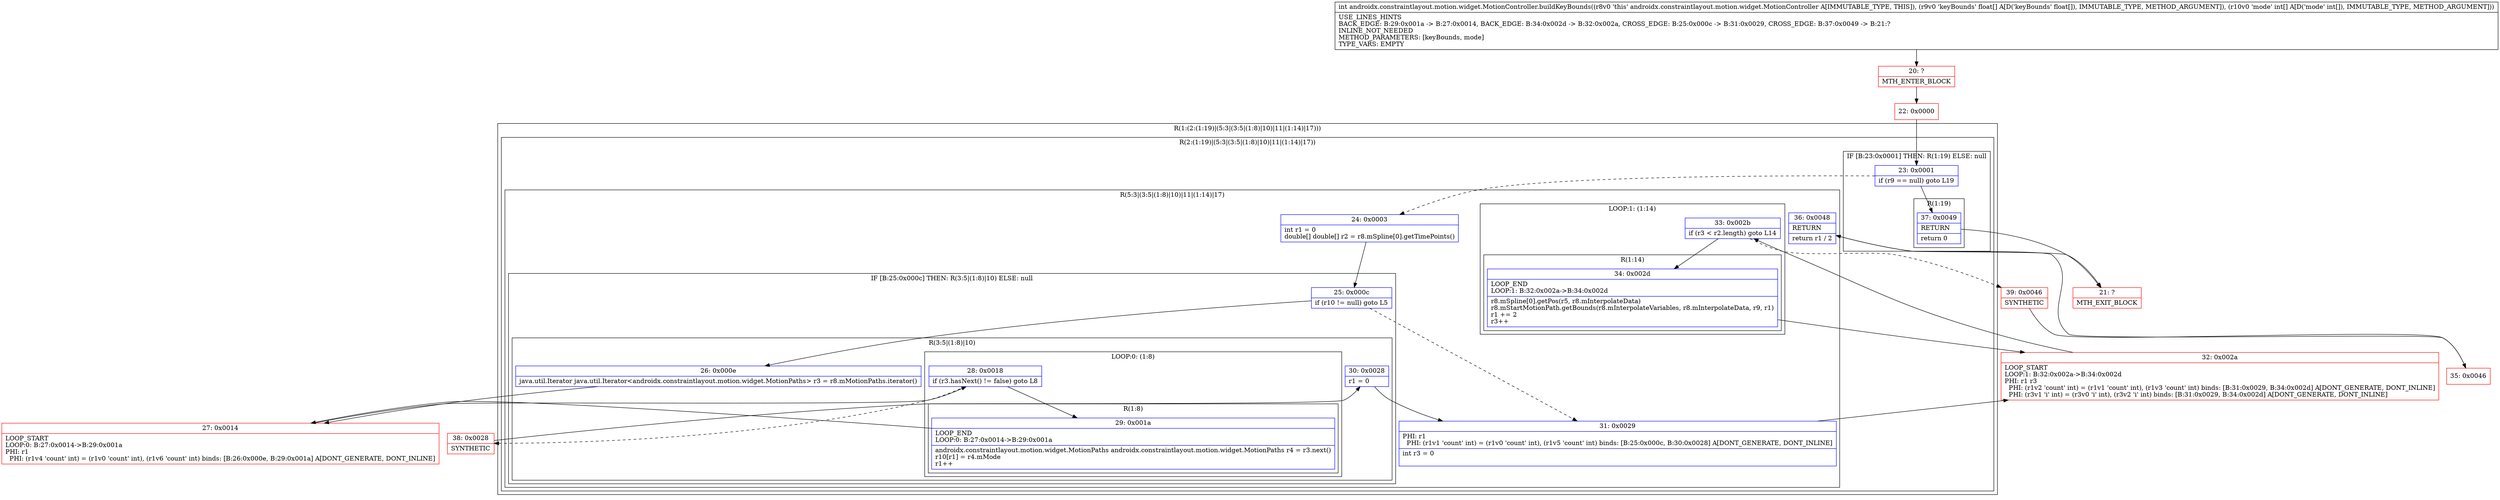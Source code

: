 digraph "CFG forandroidx.constraintlayout.motion.widget.MotionController.buildKeyBounds([F[I)I" {
subgraph cluster_Region_2135658869 {
label = "R(1:(2:(1:19)|(5:3|(3:5|(1:8)|10)|11|(1:14)|17)))";
node [shape=record,color=blue];
subgraph cluster_Region_1245208142 {
label = "R(2:(1:19)|(5:3|(3:5|(1:8)|10)|11|(1:14)|17))";
node [shape=record,color=blue];
subgraph cluster_IfRegion_101156666 {
label = "IF [B:23:0x0001] THEN: R(1:19) ELSE: null";
node [shape=record,color=blue];
Node_23 [shape=record,label="{23\:\ 0x0001|if (r9 == null) goto L19\l}"];
subgraph cluster_Region_2146928921 {
label = "R(1:19)";
node [shape=record,color=blue];
Node_37 [shape=record,label="{37\:\ 0x0049|RETURN\l|return 0\l}"];
}
}
subgraph cluster_Region_571503957 {
label = "R(5:3|(3:5|(1:8)|10)|11|(1:14)|17)";
node [shape=record,color=blue];
Node_24 [shape=record,label="{24\:\ 0x0003|int r1 = 0\ldouble[] double[] r2 = r8.mSpline[0].getTimePoints()\l}"];
subgraph cluster_IfRegion_1553235883 {
label = "IF [B:25:0x000c] THEN: R(3:5|(1:8)|10) ELSE: null";
node [shape=record,color=blue];
Node_25 [shape=record,label="{25\:\ 0x000c|if (r10 != null) goto L5\l}"];
subgraph cluster_Region_1881806284 {
label = "R(3:5|(1:8)|10)";
node [shape=record,color=blue];
Node_26 [shape=record,label="{26\:\ 0x000e|java.util.Iterator java.util.Iterator\<androidx.constraintlayout.motion.widget.MotionPaths\> r3 = r8.mMotionPaths.iterator()\l}"];
subgraph cluster_LoopRegion_653788560 {
label = "LOOP:0: (1:8)";
node [shape=record,color=blue];
Node_28 [shape=record,label="{28\:\ 0x0018|if (r3.hasNext() != false) goto L8\l}"];
subgraph cluster_Region_245172621 {
label = "R(1:8)";
node [shape=record,color=blue];
Node_29 [shape=record,label="{29\:\ 0x001a|LOOP_END\lLOOP:0: B:27:0x0014\-\>B:29:0x001a\l|androidx.constraintlayout.motion.widget.MotionPaths androidx.constraintlayout.motion.widget.MotionPaths r4 = r3.next()\lr10[r1] = r4.mMode\lr1++\l}"];
}
}
Node_30 [shape=record,label="{30\:\ 0x0028|r1 = 0\l}"];
}
}
Node_31 [shape=record,label="{31\:\ 0x0029|PHI: r1 \l  PHI: (r1v1 'count' int) = (r1v0 'count' int), (r1v5 'count' int) binds: [B:25:0x000c, B:30:0x0028] A[DONT_GENERATE, DONT_INLINE]\l|int r3 = 0\l\l}"];
subgraph cluster_LoopRegion_797339606 {
label = "LOOP:1: (1:14)";
node [shape=record,color=blue];
Node_33 [shape=record,label="{33\:\ 0x002b|if (r3 \< r2.length) goto L14\l}"];
subgraph cluster_Region_976648254 {
label = "R(1:14)";
node [shape=record,color=blue];
Node_34 [shape=record,label="{34\:\ 0x002d|LOOP_END\lLOOP:1: B:32:0x002a\-\>B:34:0x002d\l|r8.mSpline[0].getPos(r5, r8.mInterpolateData)\lr8.mStartMotionPath.getBounds(r8.mInterpolateVariables, r8.mInterpolateData, r9, r1)\lr1 += 2\lr3++\l}"];
}
}
Node_36 [shape=record,label="{36\:\ 0x0048|RETURN\l|return r1 \/ 2\l}"];
}
}
}
Node_20 [shape=record,color=red,label="{20\:\ ?|MTH_ENTER_BLOCK\l}"];
Node_22 [shape=record,color=red,label="{22\:\ 0x0000}"];
Node_27 [shape=record,color=red,label="{27\:\ 0x0014|LOOP_START\lLOOP:0: B:27:0x0014\-\>B:29:0x001a\lPHI: r1 \l  PHI: (r1v4 'count' int) = (r1v0 'count' int), (r1v6 'count' int) binds: [B:26:0x000e, B:29:0x001a] A[DONT_GENERATE, DONT_INLINE]\l}"];
Node_38 [shape=record,color=red,label="{38\:\ 0x0028|SYNTHETIC\l}"];
Node_32 [shape=record,color=red,label="{32\:\ 0x002a|LOOP_START\lLOOP:1: B:32:0x002a\-\>B:34:0x002d\lPHI: r1 r3 \l  PHI: (r1v2 'count' int) = (r1v1 'count' int), (r1v3 'count' int) binds: [B:31:0x0029, B:34:0x002d] A[DONT_GENERATE, DONT_INLINE]\l  PHI: (r3v1 'i' int) = (r3v0 'i' int), (r3v2 'i' int) binds: [B:31:0x0029, B:34:0x002d] A[DONT_GENERATE, DONT_INLINE]\l}"];
Node_39 [shape=record,color=red,label="{39\:\ 0x0046|SYNTHETIC\l}"];
Node_35 [shape=record,color=red,label="{35\:\ 0x0046}"];
Node_21 [shape=record,color=red,label="{21\:\ ?|MTH_EXIT_BLOCK\l}"];
MethodNode[shape=record,label="{int androidx.constraintlayout.motion.widget.MotionController.buildKeyBounds((r8v0 'this' androidx.constraintlayout.motion.widget.MotionController A[IMMUTABLE_TYPE, THIS]), (r9v0 'keyBounds' float[] A[D('keyBounds' float[]), IMMUTABLE_TYPE, METHOD_ARGUMENT]), (r10v0 'mode' int[] A[D('mode' int[]), IMMUTABLE_TYPE, METHOD_ARGUMENT]))  | USE_LINES_HINTS\lBACK_EDGE: B:29:0x001a \-\> B:27:0x0014, BACK_EDGE: B:34:0x002d \-\> B:32:0x002a, CROSS_EDGE: B:25:0x000c \-\> B:31:0x0029, CROSS_EDGE: B:37:0x0049 \-\> B:21:?\lINLINE_NOT_NEEDED\lMETHOD_PARAMETERS: [keyBounds, mode]\lTYPE_VARS: EMPTY\l}"];
MethodNode -> Node_20;Node_23 -> Node_24[style=dashed];
Node_23 -> Node_37;
Node_37 -> Node_21;
Node_24 -> Node_25;
Node_25 -> Node_26;
Node_25 -> Node_31[style=dashed];
Node_26 -> Node_27;
Node_28 -> Node_29;
Node_28 -> Node_38[style=dashed];
Node_29 -> Node_27;
Node_30 -> Node_31;
Node_31 -> Node_32;
Node_33 -> Node_34;
Node_33 -> Node_39[style=dashed];
Node_34 -> Node_32;
Node_36 -> Node_21;
Node_20 -> Node_22;
Node_22 -> Node_23;
Node_27 -> Node_28;
Node_38 -> Node_30;
Node_32 -> Node_33;
Node_39 -> Node_35;
Node_35 -> Node_36;
}

